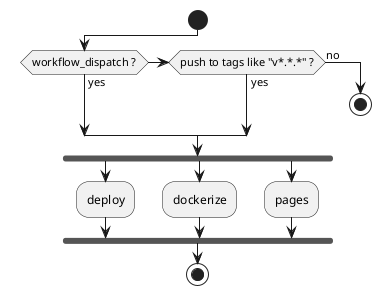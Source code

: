 @startuml python-publish-summary

start 

if (workflow_dispatch ?) then (yes)
elseif (push to tags like "v*.*.*" ?) then (yes)
else (no)
  stop
endif

fork
  :deploy;
fork again
  :dockerize;
fork again
  :pages;
end fork
stop

@enduml
